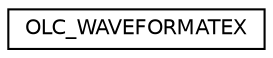 digraph "Graphical Class Hierarchy"
{
 // LATEX_PDF_SIZE
  edge [fontname="Helvetica",fontsize="10",labelfontname="Helvetica",labelfontsize="10"];
  node [fontname="Helvetica",fontsize="10",shape=record];
  rankdir="LR";
  Node0 [label="OLC_WAVEFORMATEX",height=0.2,width=0.4,color="black", fillcolor="white", style="filled",URL="$structOLC__WAVEFORMATEX.html",tooltip=" "];
}
